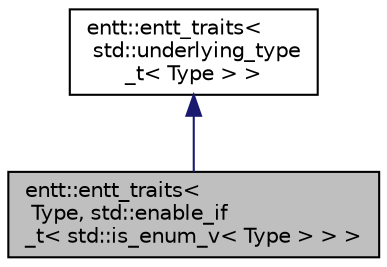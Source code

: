 digraph "entt::entt_traits&lt; Type, std::enable_if_t&lt; std::is_enum_v&lt; Type &gt; &gt; &gt;"
{
 // LATEX_PDF_SIZE
  edge [fontname="Helvetica",fontsize="10",labelfontname="Helvetica",labelfontsize="10"];
  node [fontname="Helvetica",fontsize="10",shape=record];
  Node1 [label="entt::entt_traits\<\l Type, std::enable_if\l_t\< std::is_enum_v\< Type \> \> \>",height=0.2,width=0.4,color="black", fillcolor="grey75", style="filled", fontcolor="black",tooltip="Entity traits for enumeration types."];
  Node2 -> Node1 [dir="back",color="midnightblue",fontsize="10",style="solid",fontname="Helvetica"];
  Node2 [label="entt::entt_traits\<\l std::underlying_type\l_t\< Type \> \>",height=0.2,width=0.4,color="black", fillcolor="white", style="filled",URL="$structentt_1_1entt__traits.html",tooltip=" "];
}
